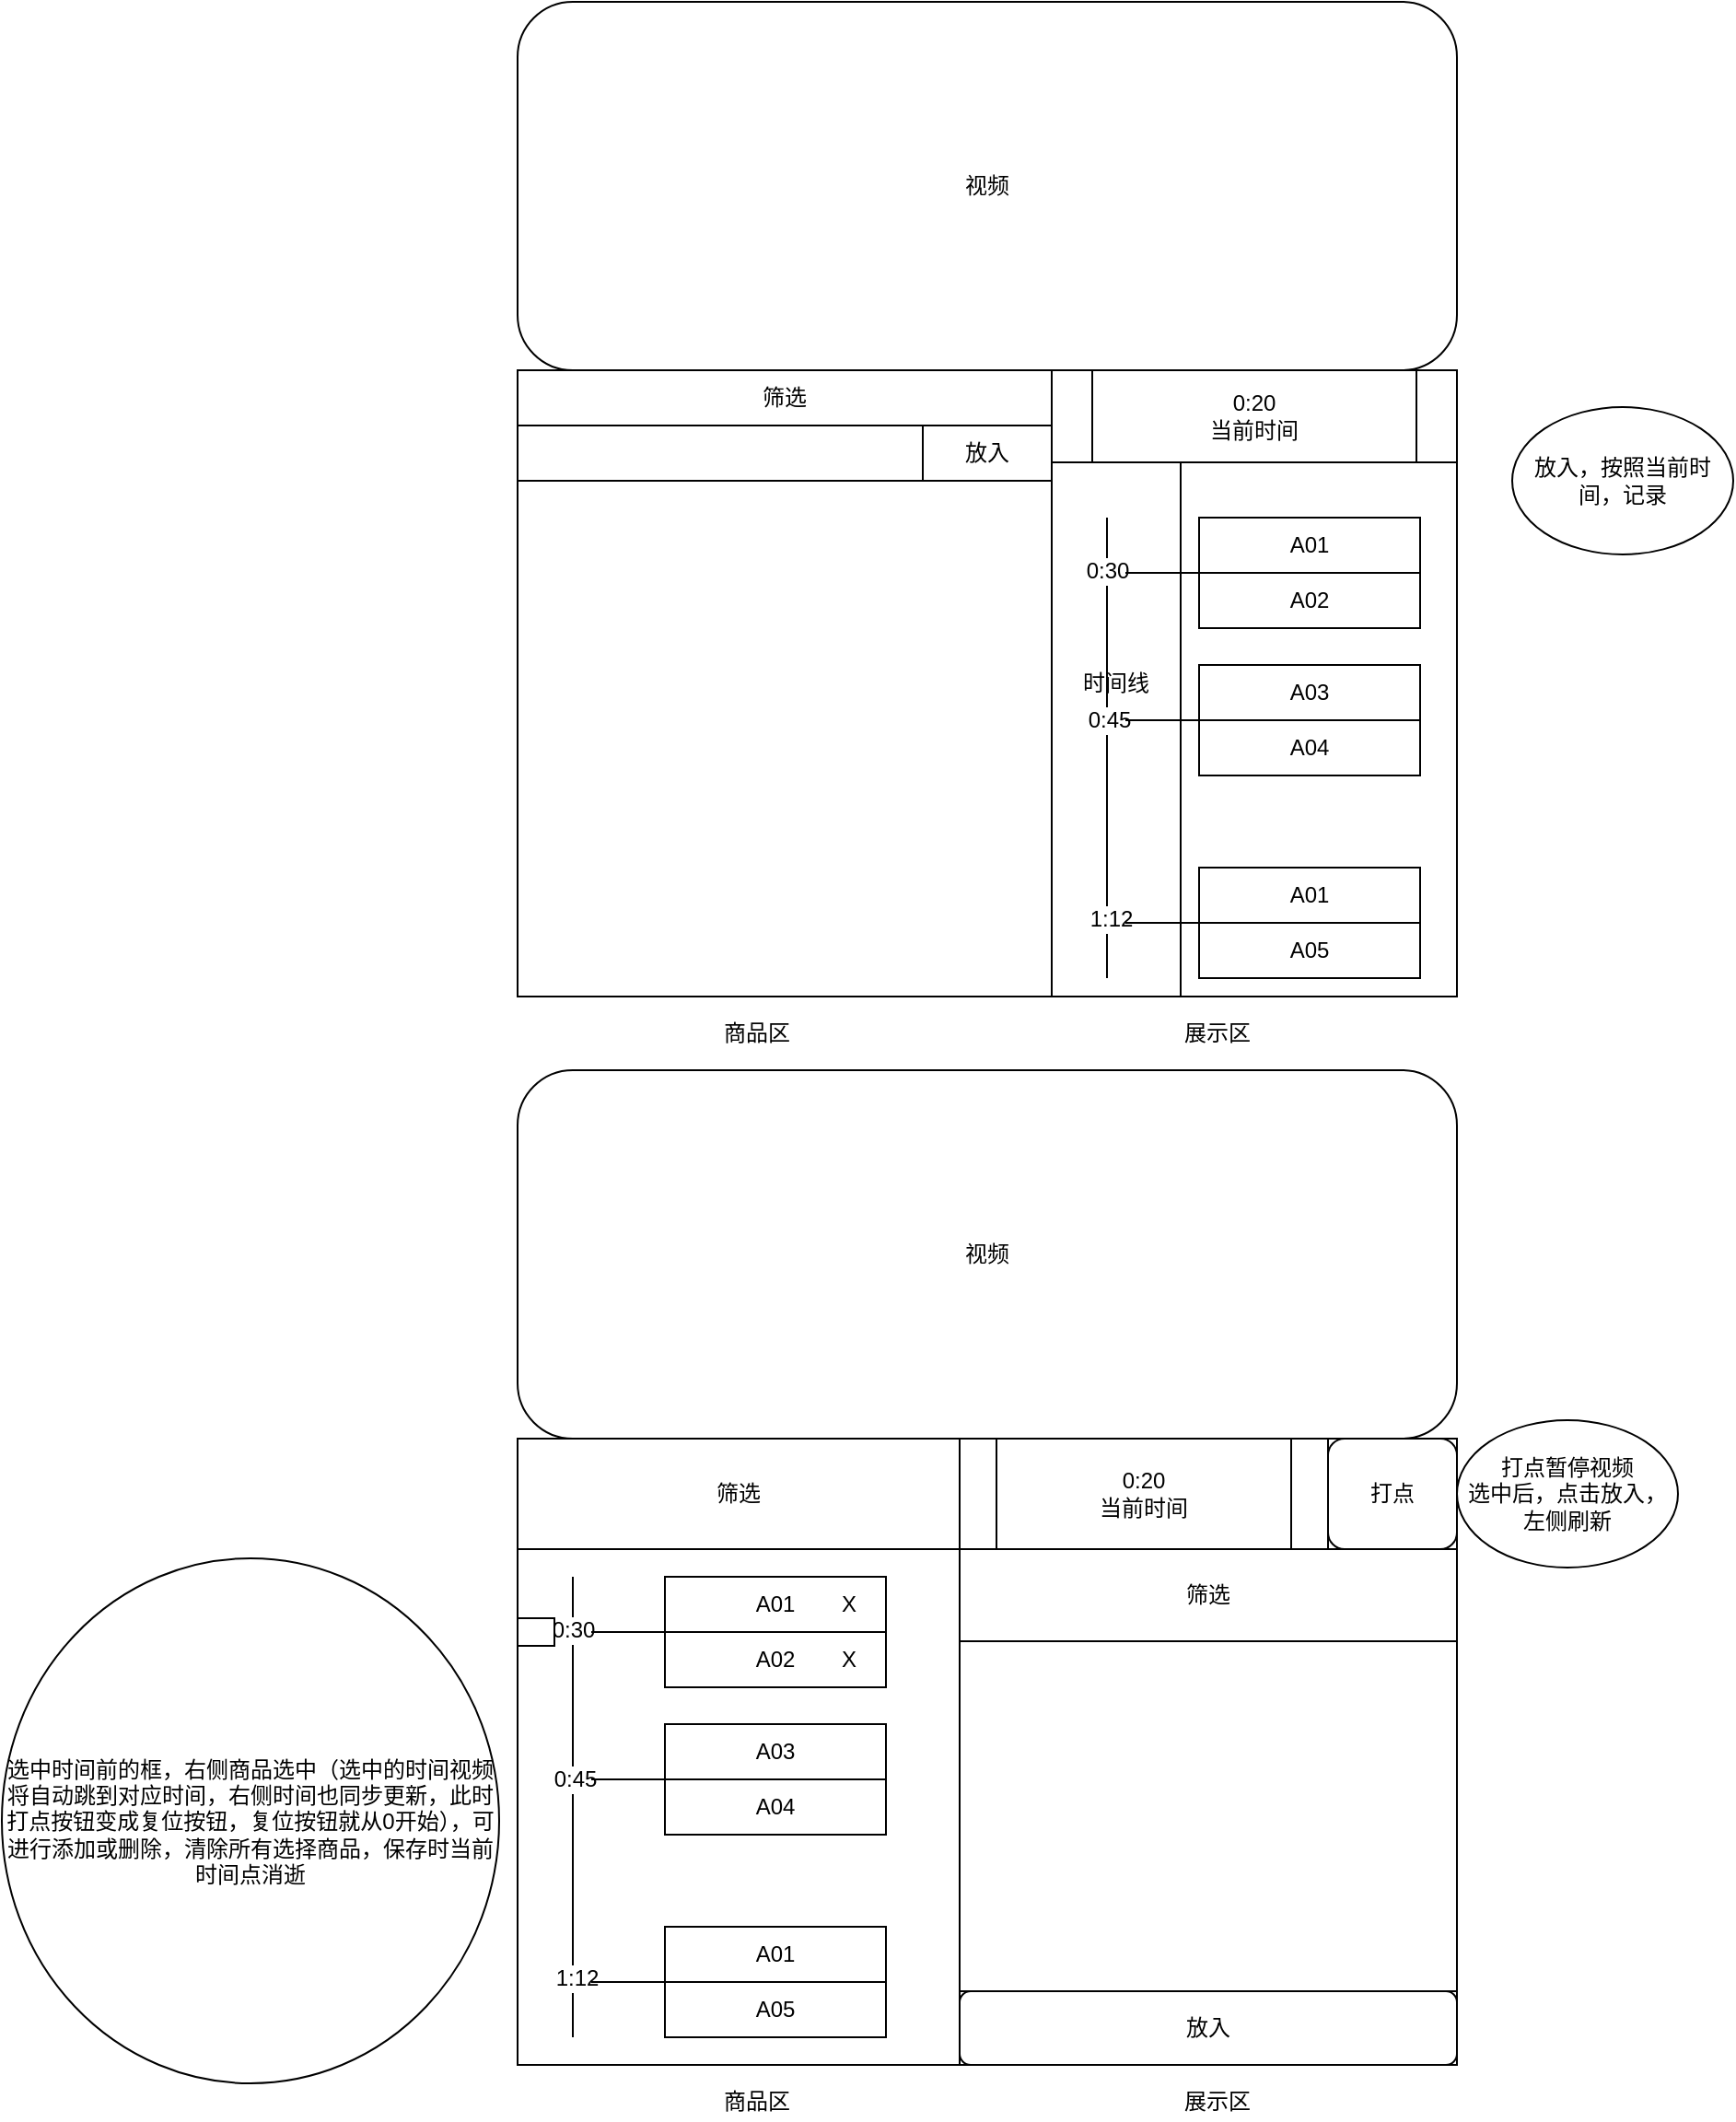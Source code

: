 <mxfile version="12.9.0" type="github"><diagram id="ZXz7_tEZFS52wKzkwxqa" name="Page-1"><mxGraphModel dx="1695" dy="417" grid="1" gridSize="10" guides="1" tooltips="1" connect="1" arrows="1" fold="1" page="1" pageScale="1" pageWidth="827" pageHeight="1169" math="0" shadow="0"><root><mxCell id="0"/><mxCell id="1" parent="0"/><mxCell id="xdoX8PmjPnR6usqdcbLQ-2" value="视频" style="rounded=1;whiteSpace=wrap;html=1;" vertex="1" parent="1"><mxGeometry x="80" y="40" width="510" height="200" as="geometry"/></mxCell><mxCell id="xdoX8PmjPnR6usqdcbLQ-4" value="" style="rounded=0;whiteSpace=wrap;html=1;" vertex="1" parent="1"><mxGeometry x="80" y="240" width="290" height="210" as="geometry"/></mxCell><mxCell id="xdoX8PmjPnR6usqdcbLQ-5" value="放入" style="rounded=0;whiteSpace=wrap;html=1;" vertex="1" parent="1"><mxGeometry x="300" y="270" width="70" height="30" as="geometry"/></mxCell><mxCell id="xdoX8PmjPnR6usqdcbLQ-6" value="" style="rounded=0;whiteSpace=wrap;html=1;" vertex="1" parent="1"><mxGeometry x="80" y="300" width="290" height="280" as="geometry"/></mxCell><mxCell id="xdoX8PmjPnR6usqdcbLQ-7" value="筛选" style="rounded=0;whiteSpace=wrap;html=1;" vertex="1" parent="1"><mxGeometry x="80" y="240" width="290" height="30" as="geometry"/></mxCell><mxCell id="xdoX8PmjPnR6usqdcbLQ-8" value="" style="rounded=0;whiteSpace=wrap;html=1;" vertex="1" parent="1"><mxGeometry x="370" y="240" width="220" height="340" as="geometry"/></mxCell><mxCell id="xdoX8PmjPnR6usqdcbLQ-11" value="时间线" style="rounded=0;whiteSpace=wrap;html=1;" vertex="1" parent="1"><mxGeometry x="370" y="240" width="70" height="340" as="geometry"/></mxCell><mxCell id="xdoX8PmjPnR6usqdcbLQ-15" value="" style="endArrow=none;html=1;" edge="1" parent="1"><mxGeometry width="50" height="50" relative="1" as="geometry"><mxPoint x="400" y="570" as="sourcePoint"/><mxPoint x="400" y="320" as="targetPoint"/></mxGeometry></mxCell><mxCell id="xdoX8PmjPnR6usqdcbLQ-16" value="0:30" style="text;html=1;align=center;verticalAlign=middle;resizable=0;points=[];labelBackgroundColor=#ffffff;" vertex="1" connectable="0" parent="xdoX8PmjPnR6usqdcbLQ-15"><mxGeometry x="0.768" relative="1" as="geometry"><mxPoint as="offset"/></mxGeometry></mxCell><mxCell id="xdoX8PmjPnR6usqdcbLQ-17" value="0:45" style="text;html=1;align=center;verticalAlign=middle;resizable=0;points=[];labelBackgroundColor=#ffffff;" vertex="1" connectable="0" parent="1"><mxGeometry x="410" y="430" as="geometry"><mxPoint x="-9" as="offset"/></mxGeometry></mxCell><mxCell id="xdoX8PmjPnR6usqdcbLQ-18" value="" style="endArrow=none;html=1;" edge="1" parent="1"><mxGeometry width="50" height="50" relative="1" as="geometry"><mxPoint x="410" y="350" as="sourcePoint"/><mxPoint x="450" y="350" as="targetPoint"/></mxGeometry></mxCell><mxCell id="xdoX8PmjPnR6usqdcbLQ-19" value="" style="rounded=0;whiteSpace=wrap;html=1;" vertex="1" parent="1"><mxGeometry x="450" y="320" width="120" height="60" as="geometry"/></mxCell><mxCell id="xdoX8PmjPnR6usqdcbLQ-20" value="A01" style="rounded=0;whiteSpace=wrap;html=1;" vertex="1" parent="1"><mxGeometry x="450" y="320" width="120" height="30" as="geometry"/></mxCell><mxCell id="xdoX8PmjPnR6usqdcbLQ-21" value="A02" style="rounded=0;whiteSpace=wrap;html=1;" vertex="1" parent="1"><mxGeometry x="450" y="350" width="120" height="30" as="geometry"/></mxCell><mxCell id="xdoX8PmjPnR6usqdcbLQ-22" value="" style="endArrow=none;html=1;" edge="1" parent="1"><mxGeometry width="50" height="50" relative="1" as="geometry"><mxPoint x="410" y="430" as="sourcePoint"/><mxPoint x="450" y="430" as="targetPoint"/></mxGeometry></mxCell><mxCell id="xdoX8PmjPnR6usqdcbLQ-23" value="" style="rounded=0;whiteSpace=wrap;html=1;" vertex="1" parent="1"><mxGeometry x="450" y="400" width="120" height="60" as="geometry"/></mxCell><mxCell id="xdoX8PmjPnR6usqdcbLQ-24" value="A03" style="rounded=0;whiteSpace=wrap;html=1;" vertex="1" parent="1"><mxGeometry x="450" y="400" width="120" height="30" as="geometry"/></mxCell><mxCell id="xdoX8PmjPnR6usqdcbLQ-25" value="A04" style="rounded=0;whiteSpace=wrap;html=1;" vertex="1" parent="1"><mxGeometry x="450" y="430" width="120" height="30" as="geometry"/></mxCell><mxCell id="xdoX8PmjPnR6usqdcbLQ-27" value="1:12" style="text;html=1;align=center;verticalAlign=middle;resizable=0;points=[];labelBackgroundColor=#ffffff;" vertex="1" connectable="0" parent="1"><mxGeometry x="410" y="540" as="geometry"><mxPoint x="-8" y="-2" as="offset"/></mxGeometry></mxCell><mxCell id="xdoX8PmjPnR6usqdcbLQ-28" value="" style="endArrow=none;html=1;" edge="1" parent="1"><mxGeometry width="50" height="50" relative="1" as="geometry"><mxPoint x="410" y="540" as="sourcePoint"/><mxPoint x="450" y="540" as="targetPoint"/></mxGeometry></mxCell><mxCell id="xdoX8PmjPnR6usqdcbLQ-29" value="" style="rounded=0;whiteSpace=wrap;html=1;" vertex="1" parent="1"><mxGeometry x="450" y="510" width="120" height="60" as="geometry"/></mxCell><mxCell id="xdoX8PmjPnR6usqdcbLQ-30" value="A01" style="rounded=0;whiteSpace=wrap;html=1;" vertex="1" parent="1"><mxGeometry x="450" y="510" width="120" height="30" as="geometry"/></mxCell><mxCell id="xdoX8PmjPnR6usqdcbLQ-31" value="A05" style="rounded=0;whiteSpace=wrap;html=1;" vertex="1" parent="1"><mxGeometry x="450" y="540" width="120" height="30" as="geometry"/></mxCell><mxCell id="xdoX8PmjPnR6usqdcbLQ-32" value="展示区" style="text;html=1;strokeColor=none;fillColor=none;align=center;verticalAlign=middle;whiteSpace=wrap;rounded=0;" vertex="1" parent="1"><mxGeometry x="440" y="590" width="40" height="20" as="geometry"/></mxCell><mxCell id="xdoX8PmjPnR6usqdcbLQ-33" value="商品区" style="text;html=1;strokeColor=none;fillColor=none;align=center;verticalAlign=middle;whiteSpace=wrap;rounded=0;" vertex="1" parent="1"><mxGeometry x="190" y="590" width="40" height="20" as="geometry"/></mxCell><mxCell id="xdoX8PmjPnR6usqdcbLQ-34" value="视频" style="rounded=1;whiteSpace=wrap;html=1;" vertex="1" parent="1"><mxGeometry x="80" y="620" width="510" height="200" as="geometry"/></mxCell><mxCell id="xdoX8PmjPnR6usqdcbLQ-40" value="" style="rounded=0;whiteSpace=wrap;html=1;" vertex="1" parent="1"><mxGeometry x="320" y="820" width="270" height="340" as="geometry"/></mxCell><mxCell id="xdoX8PmjPnR6usqdcbLQ-41" value="时间线" style="rounded=0;whiteSpace=wrap;html=1;" vertex="1" parent="1"><mxGeometry x="80" y="820" width="240" height="340" as="geometry"/></mxCell><mxCell id="xdoX8PmjPnR6usqdcbLQ-42" value="" style="endArrow=none;html=1;" edge="1" parent="1"><mxGeometry width="50" height="50" relative="1" as="geometry"><mxPoint x="110" y="1145" as="sourcePoint"/><mxPoint x="110" y="895" as="targetPoint"/></mxGeometry></mxCell><mxCell id="xdoX8PmjPnR6usqdcbLQ-43" value="0:30" style="text;html=1;align=center;verticalAlign=middle;resizable=0;points=[];labelBackgroundColor=#ffffff;" vertex="1" connectable="0" parent="xdoX8PmjPnR6usqdcbLQ-42"><mxGeometry x="0.768" relative="1" as="geometry"><mxPoint as="offset"/></mxGeometry></mxCell><mxCell id="xdoX8PmjPnR6usqdcbLQ-44" value="0:45" style="text;html=1;align=center;verticalAlign=middle;resizable=0;points=[];labelBackgroundColor=#ffffff;" vertex="1" connectable="0" parent="1"><mxGeometry x="120" y="1005" as="geometry"><mxPoint x="-9" as="offset"/></mxGeometry></mxCell><mxCell id="xdoX8PmjPnR6usqdcbLQ-45" value="" style="endArrow=none;html=1;" edge="1" parent="1"><mxGeometry width="50" height="50" relative="1" as="geometry"><mxPoint x="120" y="925" as="sourcePoint"/><mxPoint x="160" y="925" as="targetPoint"/></mxGeometry></mxCell><mxCell id="xdoX8PmjPnR6usqdcbLQ-46" value="" style="rounded=0;whiteSpace=wrap;html=1;" vertex="1" parent="1"><mxGeometry x="160" y="895" width="120" height="60" as="geometry"/></mxCell><mxCell id="xdoX8PmjPnR6usqdcbLQ-47" value="A01" style="rounded=0;whiteSpace=wrap;html=1;" vertex="1" parent="1"><mxGeometry x="160" y="895" width="120" height="30" as="geometry"/></mxCell><mxCell id="xdoX8PmjPnR6usqdcbLQ-48" value="A02" style="rounded=0;whiteSpace=wrap;html=1;" vertex="1" parent="1"><mxGeometry x="160" y="925" width="120" height="30" as="geometry"/></mxCell><mxCell id="xdoX8PmjPnR6usqdcbLQ-49" value="" style="endArrow=none;html=1;" edge="1" parent="1"><mxGeometry width="50" height="50" relative="1" as="geometry"><mxPoint x="120" y="1005" as="sourcePoint"/><mxPoint x="160" y="1005" as="targetPoint"/></mxGeometry></mxCell><mxCell id="xdoX8PmjPnR6usqdcbLQ-50" value="" style="rounded=0;whiteSpace=wrap;html=1;" vertex="1" parent="1"><mxGeometry x="160" y="975" width="120" height="60" as="geometry"/></mxCell><mxCell id="xdoX8PmjPnR6usqdcbLQ-51" value="A03" style="rounded=0;whiteSpace=wrap;html=1;" vertex="1" parent="1"><mxGeometry x="160" y="975" width="120" height="30" as="geometry"/></mxCell><mxCell id="xdoX8PmjPnR6usqdcbLQ-52" value="A04" style="rounded=0;whiteSpace=wrap;html=1;" vertex="1" parent="1"><mxGeometry x="160" y="1005" width="120" height="30" as="geometry"/></mxCell><mxCell id="xdoX8PmjPnR6usqdcbLQ-53" value="1:12" style="text;html=1;align=center;verticalAlign=middle;resizable=0;points=[];labelBackgroundColor=#ffffff;" vertex="1" connectable="0" parent="1"><mxGeometry x="120" y="1115" as="geometry"><mxPoint x="-8" y="-2" as="offset"/></mxGeometry></mxCell><mxCell id="xdoX8PmjPnR6usqdcbLQ-54" value="" style="endArrow=none;html=1;" edge="1" parent="1"><mxGeometry width="50" height="50" relative="1" as="geometry"><mxPoint x="120" y="1115" as="sourcePoint"/><mxPoint x="160" y="1115" as="targetPoint"/></mxGeometry></mxCell><mxCell id="xdoX8PmjPnR6usqdcbLQ-55" value="" style="rounded=0;whiteSpace=wrap;html=1;" vertex="1" parent="1"><mxGeometry x="160" y="1085" width="120" height="60" as="geometry"/></mxCell><mxCell id="xdoX8PmjPnR6usqdcbLQ-56" value="A01" style="rounded=0;whiteSpace=wrap;html=1;" vertex="1" parent="1"><mxGeometry x="160" y="1085" width="120" height="30" as="geometry"/></mxCell><mxCell id="xdoX8PmjPnR6usqdcbLQ-57" value="A05" style="rounded=0;whiteSpace=wrap;html=1;" vertex="1" parent="1"><mxGeometry x="160" y="1115" width="120" height="30" as="geometry"/></mxCell><mxCell id="xdoX8PmjPnR6usqdcbLQ-58" value="展示区" style="text;html=1;strokeColor=none;fillColor=none;align=center;verticalAlign=middle;whiteSpace=wrap;rounded=0;" vertex="1" parent="1"><mxGeometry x="440" y="1170" width="40" height="20" as="geometry"/></mxCell><mxCell id="xdoX8PmjPnR6usqdcbLQ-59" value="商品区" style="text;html=1;strokeColor=none;fillColor=none;align=center;verticalAlign=middle;whiteSpace=wrap;rounded=0;" vertex="1" parent="1"><mxGeometry x="190" y="1170" width="40" height="20" as="geometry"/></mxCell><mxCell id="xdoX8PmjPnR6usqdcbLQ-61" value="打点" style="rounded=1;whiteSpace=wrap;html=1;" vertex="1" parent="1"><mxGeometry x="520" y="820" width="70" height="60" as="geometry"/></mxCell><mxCell id="xdoX8PmjPnR6usqdcbLQ-35" value="0:20&lt;br&gt;当前时间" style="shape=process;whiteSpace=wrap;html=1;backgroundOutline=1;" vertex="1" parent="1"><mxGeometry x="320" y="820" width="200" height="60" as="geometry"/></mxCell><mxCell id="xdoX8PmjPnR6usqdcbLQ-63" value="0:20&lt;br&gt;当前时间" style="shape=process;whiteSpace=wrap;html=1;backgroundOutline=1;" vertex="1" parent="1"><mxGeometry x="370" y="240" width="220" height="50" as="geometry"/></mxCell><mxCell id="xdoX8PmjPnR6usqdcbLQ-64" value="放入，按照当前时间，记录" style="ellipse;whiteSpace=wrap;html=1;" vertex="1" parent="1"><mxGeometry x="620" y="260" width="120" height="80" as="geometry"/></mxCell><mxCell id="xdoX8PmjPnR6usqdcbLQ-65" value="筛选" style="rounded=0;whiteSpace=wrap;html=1;" vertex="1" parent="1"><mxGeometry x="80" y="820" width="240" height="60" as="geometry"/></mxCell><mxCell id="xdoX8PmjPnR6usqdcbLQ-66" value="打点暂停视频&lt;br&gt;选中后，点击放入，左侧刷新" style="ellipse;whiteSpace=wrap;html=1;" vertex="1" parent="1"><mxGeometry x="590" y="810" width="120" height="80" as="geometry"/></mxCell><mxCell id="xdoX8PmjPnR6usqdcbLQ-68" value="" style="rounded=0;whiteSpace=wrap;html=1;" vertex="1" parent="1"><mxGeometry x="320" y="925" width="270" height="195" as="geometry"/></mxCell><mxCell id="xdoX8PmjPnR6usqdcbLQ-70" value="放入" style="rounded=1;whiteSpace=wrap;html=1;" vertex="1" parent="1"><mxGeometry x="320" y="1120" width="270" height="40" as="geometry"/></mxCell><mxCell id="xdoX8PmjPnR6usqdcbLQ-71" value="筛选" style="rounded=0;whiteSpace=wrap;html=1;" vertex="1" parent="1"><mxGeometry x="320" y="880" width="270" height="50" as="geometry"/></mxCell><mxCell id="xdoX8PmjPnR6usqdcbLQ-74" value="X" style="text;html=1;strokeColor=none;fillColor=none;align=center;verticalAlign=middle;whiteSpace=wrap;rounded=0;" vertex="1" parent="1"><mxGeometry x="250" y="902.5" width="20" height="15" as="geometry"/></mxCell><mxCell id="xdoX8PmjPnR6usqdcbLQ-75" value="X" style="text;html=1;strokeColor=none;fillColor=none;align=center;verticalAlign=middle;whiteSpace=wrap;rounded=0;" vertex="1" parent="1"><mxGeometry x="250" y="932.5" width="20" height="15" as="geometry"/></mxCell><mxCell id="xdoX8PmjPnR6usqdcbLQ-76" value="选中时间前的框，右侧商品选中（选中的时间视频将自动跳到对应时间，右侧时间也同步更新，此时打点按钮变成复位按钮，复位按钮就从0开始），可进行添加或删除，清除所有选择商品，保存时当前时间点消逝" style="ellipse;whiteSpace=wrap;html=1;" vertex="1" parent="1"><mxGeometry x="-200" y="885" width="270" height="285" as="geometry"/></mxCell><mxCell id="xdoX8PmjPnR6usqdcbLQ-77" value="" style="rounded=0;whiteSpace=wrap;html=1;" vertex="1" parent="1"><mxGeometry x="80" y="917.5" width="20" height="15" as="geometry"/></mxCell></root></mxGraphModel></diagram></mxfile>